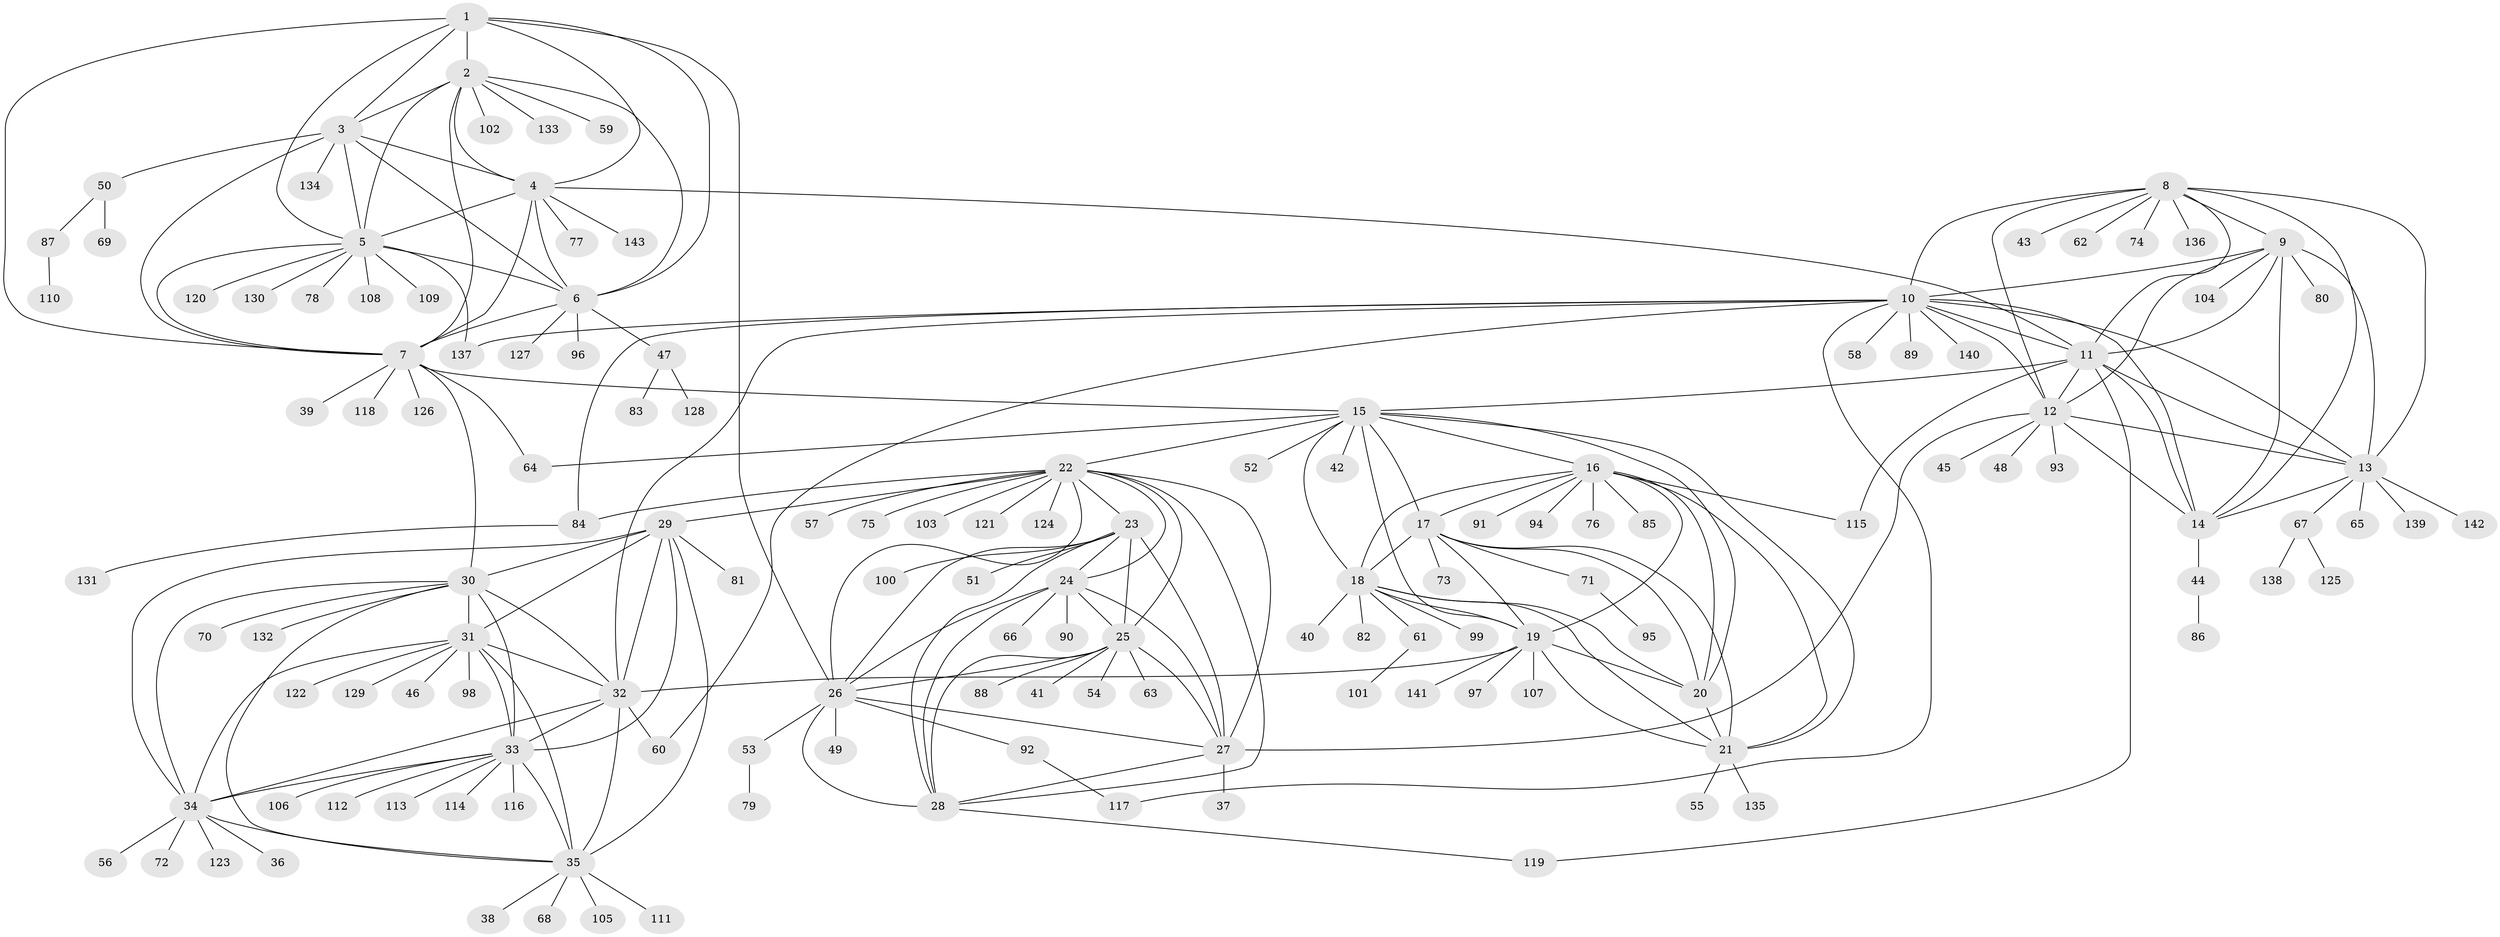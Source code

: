 // Generated by graph-tools (version 1.1) at 2025/50/03/09/25 03:50:32]
// undirected, 143 vertices, 230 edges
graph export_dot {
graph [start="1"]
  node [color=gray90,style=filled];
  1;
  2;
  3;
  4;
  5;
  6;
  7;
  8;
  9;
  10;
  11;
  12;
  13;
  14;
  15;
  16;
  17;
  18;
  19;
  20;
  21;
  22;
  23;
  24;
  25;
  26;
  27;
  28;
  29;
  30;
  31;
  32;
  33;
  34;
  35;
  36;
  37;
  38;
  39;
  40;
  41;
  42;
  43;
  44;
  45;
  46;
  47;
  48;
  49;
  50;
  51;
  52;
  53;
  54;
  55;
  56;
  57;
  58;
  59;
  60;
  61;
  62;
  63;
  64;
  65;
  66;
  67;
  68;
  69;
  70;
  71;
  72;
  73;
  74;
  75;
  76;
  77;
  78;
  79;
  80;
  81;
  82;
  83;
  84;
  85;
  86;
  87;
  88;
  89;
  90;
  91;
  92;
  93;
  94;
  95;
  96;
  97;
  98;
  99;
  100;
  101;
  102;
  103;
  104;
  105;
  106;
  107;
  108;
  109;
  110;
  111;
  112;
  113;
  114;
  115;
  116;
  117;
  118;
  119;
  120;
  121;
  122;
  123;
  124;
  125;
  126;
  127;
  128;
  129;
  130;
  131;
  132;
  133;
  134;
  135;
  136;
  137;
  138;
  139;
  140;
  141;
  142;
  143;
  1 -- 2;
  1 -- 3;
  1 -- 4;
  1 -- 5;
  1 -- 6;
  1 -- 7;
  1 -- 26;
  2 -- 3;
  2 -- 4;
  2 -- 5;
  2 -- 6;
  2 -- 7;
  2 -- 59;
  2 -- 102;
  2 -- 133;
  3 -- 4;
  3 -- 5;
  3 -- 6;
  3 -- 7;
  3 -- 50;
  3 -- 134;
  4 -- 5;
  4 -- 6;
  4 -- 7;
  4 -- 11;
  4 -- 77;
  4 -- 143;
  5 -- 6;
  5 -- 7;
  5 -- 78;
  5 -- 108;
  5 -- 109;
  5 -- 120;
  5 -- 130;
  5 -- 137;
  6 -- 7;
  6 -- 47;
  6 -- 96;
  6 -- 127;
  7 -- 15;
  7 -- 30;
  7 -- 39;
  7 -- 64;
  7 -- 118;
  7 -- 126;
  8 -- 9;
  8 -- 10;
  8 -- 11;
  8 -- 12;
  8 -- 13;
  8 -- 14;
  8 -- 43;
  8 -- 62;
  8 -- 74;
  8 -- 136;
  9 -- 10;
  9 -- 11;
  9 -- 12;
  9 -- 13;
  9 -- 14;
  9 -- 80;
  9 -- 104;
  10 -- 11;
  10 -- 12;
  10 -- 13;
  10 -- 14;
  10 -- 32;
  10 -- 58;
  10 -- 60;
  10 -- 84;
  10 -- 89;
  10 -- 117;
  10 -- 137;
  10 -- 140;
  11 -- 12;
  11 -- 13;
  11 -- 14;
  11 -- 15;
  11 -- 115;
  11 -- 119;
  12 -- 13;
  12 -- 14;
  12 -- 27;
  12 -- 45;
  12 -- 48;
  12 -- 93;
  13 -- 14;
  13 -- 65;
  13 -- 67;
  13 -- 139;
  13 -- 142;
  14 -- 44;
  15 -- 16;
  15 -- 17;
  15 -- 18;
  15 -- 19;
  15 -- 20;
  15 -- 21;
  15 -- 22;
  15 -- 42;
  15 -- 52;
  15 -- 64;
  16 -- 17;
  16 -- 18;
  16 -- 19;
  16 -- 20;
  16 -- 21;
  16 -- 76;
  16 -- 85;
  16 -- 91;
  16 -- 94;
  16 -- 115;
  17 -- 18;
  17 -- 19;
  17 -- 20;
  17 -- 21;
  17 -- 71;
  17 -- 73;
  18 -- 19;
  18 -- 20;
  18 -- 21;
  18 -- 40;
  18 -- 61;
  18 -- 82;
  18 -- 99;
  19 -- 20;
  19 -- 21;
  19 -- 32;
  19 -- 97;
  19 -- 107;
  19 -- 141;
  20 -- 21;
  21 -- 55;
  21 -- 135;
  22 -- 23;
  22 -- 24;
  22 -- 25;
  22 -- 26;
  22 -- 27;
  22 -- 28;
  22 -- 29;
  22 -- 57;
  22 -- 75;
  22 -- 84;
  22 -- 103;
  22 -- 121;
  22 -- 124;
  23 -- 24;
  23 -- 25;
  23 -- 26;
  23 -- 27;
  23 -- 28;
  23 -- 51;
  23 -- 100;
  24 -- 25;
  24 -- 26;
  24 -- 27;
  24 -- 28;
  24 -- 66;
  24 -- 90;
  25 -- 26;
  25 -- 27;
  25 -- 28;
  25 -- 41;
  25 -- 54;
  25 -- 63;
  25 -- 88;
  26 -- 27;
  26 -- 28;
  26 -- 49;
  26 -- 53;
  26 -- 92;
  27 -- 28;
  27 -- 37;
  28 -- 119;
  29 -- 30;
  29 -- 31;
  29 -- 32;
  29 -- 33;
  29 -- 34;
  29 -- 35;
  29 -- 81;
  30 -- 31;
  30 -- 32;
  30 -- 33;
  30 -- 34;
  30 -- 35;
  30 -- 70;
  30 -- 132;
  31 -- 32;
  31 -- 33;
  31 -- 34;
  31 -- 35;
  31 -- 46;
  31 -- 98;
  31 -- 122;
  31 -- 129;
  32 -- 33;
  32 -- 34;
  32 -- 35;
  32 -- 60;
  33 -- 34;
  33 -- 35;
  33 -- 106;
  33 -- 112;
  33 -- 113;
  33 -- 114;
  33 -- 116;
  34 -- 35;
  34 -- 36;
  34 -- 56;
  34 -- 72;
  34 -- 123;
  35 -- 38;
  35 -- 68;
  35 -- 105;
  35 -- 111;
  44 -- 86;
  47 -- 83;
  47 -- 128;
  50 -- 69;
  50 -- 87;
  53 -- 79;
  61 -- 101;
  67 -- 125;
  67 -- 138;
  71 -- 95;
  84 -- 131;
  87 -- 110;
  92 -- 117;
}
